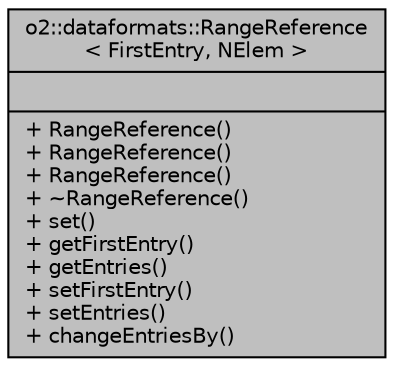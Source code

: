 digraph "o2::dataformats::RangeReference&lt; FirstEntry, NElem &gt;"
{
 // INTERACTIVE_SVG=YES
  bgcolor="transparent";
  edge [fontname="Helvetica",fontsize="10",labelfontname="Helvetica",labelfontsize="10"];
  node [fontname="Helvetica",fontsize="10",shape=record];
  Node1 [label="{o2::dataformats::RangeReference\l\< FirstEntry, NElem \>\n||+ RangeReference()\l+ RangeReference()\l+ RangeReference()\l+ ~RangeReference()\l+ set()\l+ getFirstEntry()\l+ getEntries()\l+ setFirstEntry()\l+ setEntries()\l+ changeEntriesBy()\l}",height=0.2,width=0.4,color="black", fillcolor="grey75", style="filled" fontcolor="black"];
}
